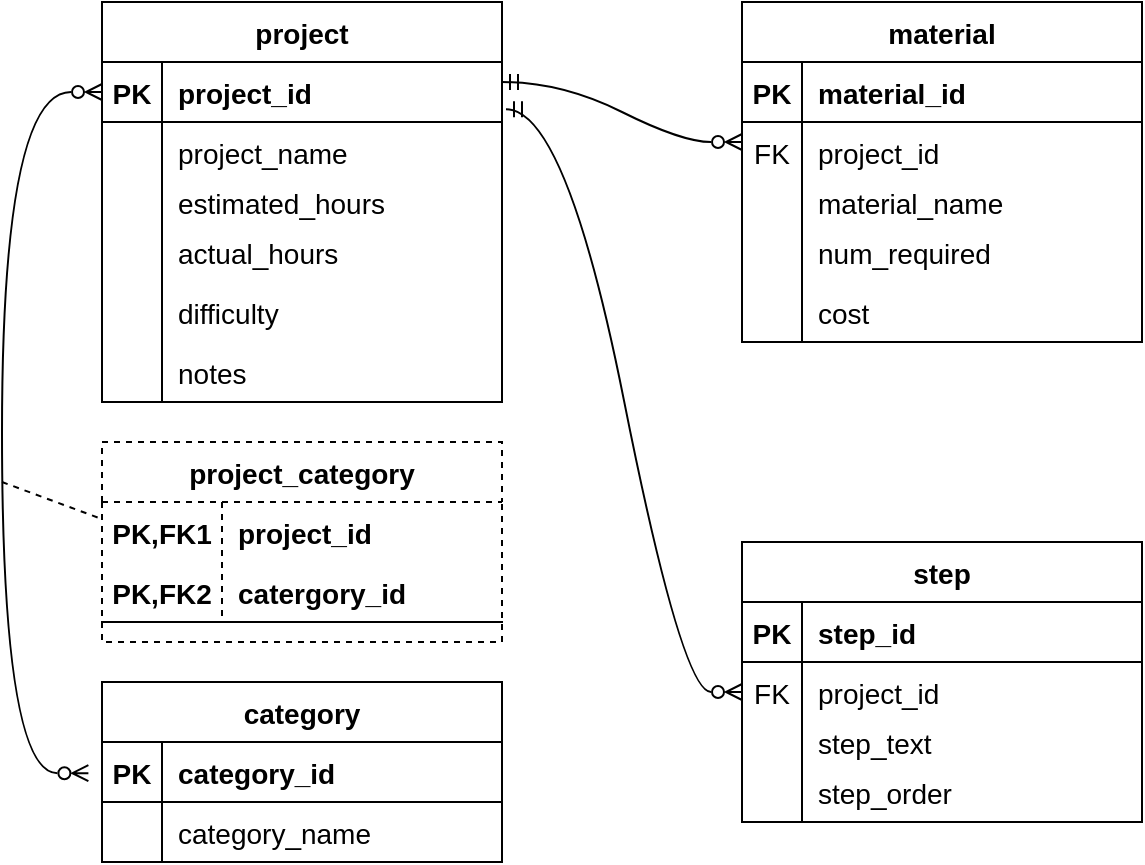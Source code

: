 <mxfile version="20.3.0" type="device"><diagram id="_JA_2wDfIYcb8WOffOJJ" name="Page-1"><mxGraphModel dx="1038" dy="641" grid="0" gridSize="10" guides="1" tooltips="1" connect="1" arrows="1" fold="1" page="1" pageScale="1" pageWidth="850" pageHeight="1100" math="0" shadow="0"><root><mxCell id="0"/><mxCell id="1" parent="0"/><mxCell id="-oIGdJ-qv3aXoU3KSJEc-1" value="project" style="shape=table;startSize=30;container=1;collapsible=1;childLayout=tableLayout;fixedRows=1;rowLines=0;fontStyle=1;align=center;resizeLast=1;fontSize=14;" parent="1" vertex="1"><mxGeometry x="80" y="40" width="200" height="200" as="geometry"/></mxCell><mxCell id="-oIGdJ-qv3aXoU3KSJEc-2" value="" style="shape=tableRow;horizontal=0;startSize=0;swimlaneHead=0;swimlaneBody=0;fillColor=none;collapsible=0;dropTarget=0;points=[[0,0.5],[1,0.5]];portConstraint=eastwest;top=0;left=0;right=0;bottom=1;fontSize=14;" parent="-oIGdJ-qv3aXoU3KSJEc-1" vertex="1"><mxGeometry y="30" width="200" height="30" as="geometry"/></mxCell><mxCell id="-oIGdJ-qv3aXoU3KSJEc-3" value="PK" style="shape=partialRectangle;connectable=0;fillColor=none;top=0;left=0;bottom=0;right=0;fontStyle=1;overflow=hidden;fontSize=14;" parent="-oIGdJ-qv3aXoU3KSJEc-2" vertex="1"><mxGeometry width="30" height="30" as="geometry"><mxRectangle width="30" height="30" as="alternateBounds"/></mxGeometry></mxCell><mxCell id="-oIGdJ-qv3aXoU3KSJEc-4" value="project_id" style="shape=partialRectangle;connectable=0;fillColor=none;top=0;left=0;bottom=0;right=0;align=left;spacingLeft=6;fontStyle=1;overflow=hidden;fontSize=14;" parent="-oIGdJ-qv3aXoU3KSJEc-2" vertex="1"><mxGeometry x="30" width="170" height="30" as="geometry"><mxRectangle width="170" height="30" as="alternateBounds"/></mxGeometry></mxCell><mxCell id="-oIGdJ-qv3aXoU3KSJEc-5" value="" style="shape=tableRow;horizontal=0;startSize=0;swimlaneHead=0;swimlaneBody=0;fillColor=none;collapsible=0;dropTarget=0;points=[[0,0.5],[1,0.5]];portConstraint=eastwest;top=0;left=0;right=0;bottom=0;fontSize=14;" parent="-oIGdJ-qv3aXoU3KSJEc-1" vertex="1"><mxGeometry y="60" width="200" height="30" as="geometry"/></mxCell><mxCell id="-oIGdJ-qv3aXoU3KSJEc-6" value="" style="shape=partialRectangle;connectable=0;fillColor=none;top=0;left=0;bottom=0;right=0;editable=1;overflow=hidden;fontSize=14;" parent="-oIGdJ-qv3aXoU3KSJEc-5" vertex="1"><mxGeometry width="30" height="30" as="geometry"><mxRectangle width="30" height="30" as="alternateBounds"/></mxGeometry></mxCell><mxCell id="-oIGdJ-qv3aXoU3KSJEc-7" value="project_name" style="shape=partialRectangle;connectable=0;fillColor=none;top=0;left=0;bottom=0;right=0;align=left;spacingLeft=6;overflow=hidden;fontSize=14;" parent="-oIGdJ-qv3aXoU3KSJEc-5" vertex="1"><mxGeometry x="30" width="170" height="30" as="geometry"><mxRectangle width="170" height="30" as="alternateBounds"/></mxGeometry></mxCell><mxCell id="-oIGdJ-qv3aXoU3KSJEc-8" value="" style="shape=tableRow;horizontal=0;startSize=0;swimlaneHead=0;swimlaneBody=0;fillColor=none;collapsible=0;dropTarget=0;points=[[0,0.5],[1,0.5]];portConstraint=eastwest;top=0;left=0;right=0;bottom=0;fontSize=14;" parent="-oIGdJ-qv3aXoU3KSJEc-1" vertex="1"><mxGeometry y="90" width="200" height="20" as="geometry"/></mxCell><mxCell id="-oIGdJ-qv3aXoU3KSJEc-9" value="" style="shape=partialRectangle;connectable=0;fillColor=none;top=0;left=0;bottom=0;right=0;editable=1;overflow=hidden;fontSize=14;" parent="-oIGdJ-qv3aXoU3KSJEc-8" vertex="1"><mxGeometry width="30" height="20" as="geometry"><mxRectangle width="30" height="20" as="alternateBounds"/></mxGeometry></mxCell><mxCell id="-oIGdJ-qv3aXoU3KSJEc-10" value="estimated_hours" style="shape=partialRectangle;connectable=0;fillColor=none;top=0;left=0;bottom=0;right=0;align=left;spacingLeft=6;overflow=hidden;fontSize=14;" parent="-oIGdJ-qv3aXoU3KSJEc-8" vertex="1"><mxGeometry x="30" width="170" height="20" as="geometry"><mxRectangle width="170" height="20" as="alternateBounds"/></mxGeometry></mxCell><mxCell id="-oIGdJ-qv3aXoU3KSJEc-11" value="" style="shape=tableRow;horizontal=0;startSize=0;swimlaneHead=0;swimlaneBody=0;fillColor=none;collapsible=0;dropTarget=0;points=[[0,0.5],[1,0.5]];portConstraint=eastwest;top=0;left=0;right=0;bottom=0;fontSize=14;" parent="-oIGdJ-qv3aXoU3KSJEc-1" vertex="1"><mxGeometry y="110" width="200" height="30" as="geometry"/></mxCell><mxCell id="-oIGdJ-qv3aXoU3KSJEc-12" value="" style="shape=partialRectangle;connectable=0;fillColor=none;top=0;left=0;bottom=0;right=0;editable=1;overflow=hidden;fontSize=14;" parent="-oIGdJ-qv3aXoU3KSJEc-11" vertex="1"><mxGeometry width="30" height="30" as="geometry"><mxRectangle width="30" height="30" as="alternateBounds"/></mxGeometry></mxCell><mxCell id="-oIGdJ-qv3aXoU3KSJEc-13" value="actual_hours" style="shape=partialRectangle;connectable=0;fillColor=none;top=0;left=0;bottom=0;right=0;align=left;spacingLeft=6;overflow=hidden;fontSize=14;" parent="-oIGdJ-qv3aXoU3KSJEc-11" vertex="1"><mxGeometry x="30" width="170" height="30" as="geometry"><mxRectangle width="170" height="30" as="alternateBounds"/></mxGeometry></mxCell><mxCell id="-oIGdJ-qv3aXoU3KSJEc-14" style="shape=tableRow;horizontal=0;startSize=0;swimlaneHead=0;swimlaneBody=0;fillColor=none;collapsible=0;dropTarget=0;points=[[0,0.5],[1,0.5]];portConstraint=eastwest;top=0;left=0;right=0;bottom=0;fontSize=14;" parent="-oIGdJ-qv3aXoU3KSJEc-1" vertex="1"><mxGeometry y="140" width="200" height="30" as="geometry"/></mxCell><mxCell id="-oIGdJ-qv3aXoU3KSJEc-15" style="shape=partialRectangle;connectable=0;fillColor=none;top=0;left=0;bottom=0;right=0;editable=1;overflow=hidden;fontSize=14;" parent="-oIGdJ-qv3aXoU3KSJEc-14" vertex="1"><mxGeometry width="30" height="30" as="geometry"><mxRectangle width="30" height="30" as="alternateBounds"/></mxGeometry></mxCell><mxCell id="-oIGdJ-qv3aXoU3KSJEc-16" value="difficulty" style="shape=partialRectangle;connectable=0;fillColor=none;top=0;left=0;bottom=0;right=0;align=left;spacingLeft=6;overflow=hidden;fontSize=14;" parent="-oIGdJ-qv3aXoU3KSJEc-14" vertex="1"><mxGeometry x="30" width="170" height="30" as="geometry"><mxRectangle width="170" height="30" as="alternateBounds"/></mxGeometry></mxCell><mxCell id="-oIGdJ-qv3aXoU3KSJEc-17" style="shape=tableRow;horizontal=0;startSize=0;swimlaneHead=0;swimlaneBody=0;fillColor=none;collapsible=0;dropTarget=0;points=[[0,0.5],[1,0.5]];portConstraint=eastwest;top=0;left=0;right=0;bottom=0;fontSize=14;" parent="-oIGdJ-qv3aXoU3KSJEc-1" vertex="1"><mxGeometry y="170" width="200" height="30" as="geometry"/></mxCell><mxCell id="-oIGdJ-qv3aXoU3KSJEc-18" style="shape=partialRectangle;connectable=0;fillColor=none;top=0;left=0;bottom=0;right=0;editable=1;overflow=hidden;fontSize=14;" parent="-oIGdJ-qv3aXoU3KSJEc-17" vertex="1"><mxGeometry width="30" height="30" as="geometry"><mxRectangle width="30" height="30" as="alternateBounds"/></mxGeometry></mxCell><mxCell id="-oIGdJ-qv3aXoU3KSJEc-19" value="notes" style="shape=partialRectangle;connectable=0;fillColor=none;top=0;left=0;bottom=0;right=0;align=left;spacingLeft=6;overflow=hidden;fontSize=14;" parent="-oIGdJ-qv3aXoU3KSJEc-17" vertex="1"><mxGeometry x="30" width="170" height="30" as="geometry"><mxRectangle width="170" height="30" as="alternateBounds"/></mxGeometry></mxCell><mxCell id="-oIGdJ-qv3aXoU3KSJEc-33" value="material" style="shape=table;startSize=30;container=1;collapsible=1;childLayout=tableLayout;fixedRows=1;rowLines=0;fontStyle=1;align=center;resizeLast=1;fontSize=14;" parent="1" vertex="1"><mxGeometry x="400" y="40" width="200" height="170" as="geometry"/></mxCell><mxCell id="-oIGdJ-qv3aXoU3KSJEc-34" value="" style="shape=tableRow;horizontal=0;startSize=0;swimlaneHead=0;swimlaneBody=0;fillColor=none;collapsible=0;dropTarget=0;points=[[0,0.5],[1,0.5]];portConstraint=eastwest;top=0;left=0;right=0;bottom=1;fontSize=14;" parent="-oIGdJ-qv3aXoU3KSJEc-33" vertex="1"><mxGeometry y="30" width="200" height="30" as="geometry"/></mxCell><mxCell id="-oIGdJ-qv3aXoU3KSJEc-35" value="PK" style="shape=partialRectangle;connectable=0;fillColor=none;top=0;left=0;bottom=0;right=0;fontStyle=1;overflow=hidden;fontSize=14;" parent="-oIGdJ-qv3aXoU3KSJEc-34" vertex="1"><mxGeometry width="30" height="30" as="geometry"><mxRectangle width="30" height="30" as="alternateBounds"/></mxGeometry></mxCell><mxCell id="-oIGdJ-qv3aXoU3KSJEc-36" value="material_id" style="shape=partialRectangle;connectable=0;fillColor=none;top=0;left=0;bottom=0;right=0;align=left;spacingLeft=6;fontStyle=1;overflow=hidden;fontSize=14;" parent="-oIGdJ-qv3aXoU3KSJEc-34" vertex="1"><mxGeometry x="30" width="170" height="30" as="geometry"><mxRectangle width="170" height="30" as="alternateBounds"/></mxGeometry></mxCell><mxCell id="-oIGdJ-qv3aXoU3KSJEc-37" value="" style="shape=tableRow;horizontal=0;startSize=0;swimlaneHead=0;swimlaneBody=0;fillColor=none;collapsible=0;dropTarget=0;points=[[0,0.5],[1,0.5]];portConstraint=eastwest;top=0;left=0;right=0;bottom=0;fontSize=14;" parent="-oIGdJ-qv3aXoU3KSJEc-33" vertex="1"><mxGeometry y="60" width="200" height="30" as="geometry"/></mxCell><mxCell id="-oIGdJ-qv3aXoU3KSJEc-38" value="FK" style="shape=partialRectangle;connectable=0;fillColor=none;top=0;left=0;bottom=0;right=0;editable=1;overflow=hidden;fontStyle=0;fontSize=14;" parent="-oIGdJ-qv3aXoU3KSJEc-37" vertex="1"><mxGeometry width="30" height="30" as="geometry"><mxRectangle width="30" height="30" as="alternateBounds"/></mxGeometry></mxCell><mxCell id="-oIGdJ-qv3aXoU3KSJEc-39" value="project_id" style="shape=partialRectangle;connectable=0;fillColor=none;top=0;left=0;bottom=0;right=0;align=left;spacingLeft=6;overflow=hidden;fontSize=14;fontStyle=0" parent="-oIGdJ-qv3aXoU3KSJEc-37" vertex="1"><mxGeometry x="30" width="170" height="30" as="geometry"><mxRectangle width="170" height="30" as="alternateBounds"/></mxGeometry></mxCell><mxCell id="-oIGdJ-qv3aXoU3KSJEc-40" value="" style="shape=tableRow;horizontal=0;startSize=0;swimlaneHead=0;swimlaneBody=0;fillColor=none;collapsible=0;dropTarget=0;points=[[0,0.5],[1,0.5]];portConstraint=eastwest;top=0;left=0;right=0;bottom=0;fontSize=14;" parent="-oIGdJ-qv3aXoU3KSJEc-33" vertex="1"><mxGeometry y="90" width="200" height="20" as="geometry"/></mxCell><mxCell id="-oIGdJ-qv3aXoU3KSJEc-41" value="" style="shape=partialRectangle;connectable=0;fillColor=none;top=0;left=0;bottom=0;right=0;editable=1;overflow=hidden;fontSize=14;" parent="-oIGdJ-qv3aXoU3KSJEc-40" vertex="1"><mxGeometry width="30" height="20" as="geometry"><mxRectangle width="30" height="20" as="alternateBounds"/></mxGeometry></mxCell><mxCell id="-oIGdJ-qv3aXoU3KSJEc-42" value="material_name" style="shape=partialRectangle;connectable=0;fillColor=none;top=0;left=0;bottom=0;right=0;align=left;spacingLeft=6;overflow=hidden;fontSize=14;" parent="-oIGdJ-qv3aXoU3KSJEc-40" vertex="1"><mxGeometry x="30" width="170" height="20" as="geometry"><mxRectangle width="170" height="20" as="alternateBounds"/></mxGeometry></mxCell><mxCell id="-oIGdJ-qv3aXoU3KSJEc-43" value="" style="shape=tableRow;horizontal=0;startSize=0;swimlaneHead=0;swimlaneBody=0;fillColor=none;collapsible=0;dropTarget=0;points=[[0,0.5],[1,0.5]];portConstraint=eastwest;top=0;left=0;right=0;bottom=0;fontSize=14;" parent="-oIGdJ-qv3aXoU3KSJEc-33" vertex="1"><mxGeometry y="110" width="200" height="30" as="geometry"/></mxCell><mxCell id="-oIGdJ-qv3aXoU3KSJEc-44" value="" style="shape=partialRectangle;connectable=0;fillColor=none;top=0;left=0;bottom=0;right=0;editable=1;overflow=hidden;fontSize=14;" parent="-oIGdJ-qv3aXoU3KSJEc-43" vertex="1"><mxGeometry width="30" height="30" as="geometry"><mxRectangle width="30" height="30" as="alternateBounds"/></mxGeometry></mxCell><mxCell id="-oIGdJ-qv3aXoU3KSJEc-45" value="num_required" style="shape=partialRectangle;connectable=0;fillColor=none;top=0;left=0;bottom=0;right=0;align=left;spacingLeft=6;overflow=hidden;fontSize=14;" parent="-oIGdJ-qv3aXoU3KSJEc-43" vertex="1"><mxGeometry x="30" width="170" height="30" as="geometry"><mxRectangle width="170" height="30" as="alternateBounds"/></mxGeometry></mxCell><mxCell id="-oIGdJ-qv3aXoU3KSJEc-46" style="shape=tableRow;horizontal=0;startSize=0;swimlaneHead=0;swimlaneBody=0;fillColor=none;collapsible=0;dropTarget=0;points=[[0,0.5],[1,0.5]];portConstraint=eastwest;top=0;left=0;right=0;bottom=0;fontSize=14;" parent="-oIGdJ-qv3aXoU3KSJEc-33" vertex="1"><mxGeometry y="140" width="200" height="30" as="geometry"/></mxCell><mxCell id="-oIGdJ-qv3aXoU3KSJEc-47" style="shape=partialRectangle;connectable=0;fillColor=none;top=0;left=0;bottom=0;right=0;editable=1;overflow=hidden;fontSize=14;" parent="-oIGdJ-qv3aXoU3KSJEc-46" vertex="1"><mxGeometry width="30" height="30" as="geometry"><mxRectangle width="30" height="30" as="alternateBounds"/></mxGeometry></mxCell><mxCell id="-oIGdJ-qv3aXoU3KSJEc-48" value="cost" style="shape=partialRectangle;connectable=0;fillColor=none;top=0;left=0;bottom=0;right=0;align=left;spacingLeft=6;overflow=hidden;fontSize=14;" parent="-oIGdJ-qv3aXoU3KSJEc-46" vertex="1"><mxGeometry x="30" width="170" height="30" as="geometry"><mxRectangle width="170" height="30" as="alternateBounds"/></mxGeometry></mxCell><mxCell id="-oIGdJ-qv3aXoU3KSJEc-52" value="step" style="shape=table;startSize=30;container=1;collapsible=1;childLayout=tableLayout;fixedRows=1;rowLines=0;fontStyle=1;align=center;resizeLast=1;fontSize=14;" parent="1" vertex="1"><mxGeometry x="400" y="310" width="200" height="140" as="geometry"/></mxCell><mxCell id="-oIGdJ-qv3aXoU3KSJEc-53" value="" style="shape=tableRow;horizontal=0;startSize=0;swimlaneHead=0;swimlaneBody=0;fillColor=none;collapsible=0;dropTarget=0;points=[[0,0.5],[1,0.5]];portConstraint=eastwest;top=0;left=0;right=0;bottom=1;fontSize=14;" parent="-oIGdJ-qv3aXoU3KSJEc-52" vertex="1"><mxGeometry y="30" width="200" height="30" as="geometry"/></mxCell><mxCell id="-oIGdJ-qv3aXoU3KSJEc-54" value="PK" style="shape=partialRectangle;connectable=0;fillColor=none;top=0;left=0;bottom=0;right=0;fontStyle=1;overflow=hidden;fontSize=14;" parent="-oIGdJ-qv3aXoU3KSJEc-53" vertex="1"><mxGeometry width="30" height="30" as="geometry"><mxRectangle width="30" height="30" as="alternateBounds"/></mxGeometry></mxCell><mxCell id="-oIGdJ-qv3aXoU3KSJEc-55" value="step_id" style="shape=partialRectangle;connectable=0;fillColor=none;top=0;left=0;bottom=0;right=0;align=left;spacingLeft=6;fontStyle=1;overflow=hidden;fontSize=14;" parent="-oIGdJ-qv3aXoU3KSJEc-53" vertex="1"><mxGeometry x="30" width="170" height="30" as="geometry"><mxRectangle width="170" height="30" as="alternateBounds"/></mxGeometry></mxCell><mxCell id="-oIGdJ-qv3aXoU3KSJEc-56" value="" style="shape=tableRow;horizontal=0;startSize=0;swimlaneHead=0;swimlaneBody=0;fillColor=none;collapsible=0;dropTarget=0;points=[[0,0.5],[1,0.5]];portConstraint=eastwest;top=0;left=0;right=0;bottom=0;fontSize=14;" parent="-oIGdJ-qv3aXoU3KSJEc-52" vertex="1"><mxGeometry y="60" width="200" height="30" as="geometry"/></mxCell><mxCell id="-oIGdJ-qv3aXoU3KSJEc-57" value="FK" style="shape=partialRectangle;connectable=0;fillColor=none;top=0;left=0;bottom=0;right=0;editable=1;overflow=hidden;fontStyle=0;fontSize=14;" parent="-oIGdJ-qv3aXoU3KSJEc-56" vertex="1"><mxGeometry width="30" height="30" as="geometry"><mxRectangle width="30" height="30" as="alternateBounds"/></mxGeometry></mxCell><mxCell id="-oIGdJ-qv3aXoU3KSJEc-58" value="project_id" style="shape=partialRectangle;connectable=0;fillColor=none;top=0;left=0;bottom=0;right=0;align=left;spacingLeft=6;overflow=hidden;fontSize=14;fontStyle=0" parent="-oIGdJ-qv3aXoU3KSJEc-56" vertex="1"><mxGeometry x="30" width="170" height="30" as="geometry"><mxRectangle width="170" height="30" as="alternateBounds"/></mxGeometry></mxCell><mxCell id="-oIGdJ-qv3aXoU3KSJEc-59" value="" style="shape=tableRow;horizontal=0;startSize=0;swimlaneHead=0;swimlaneBody=0;fillColor=none;collapsible=0;dropTarget=0;points=[[0,0.5],[1,0.5]];portConstraint=eastwest;top=0;left=0;right=0;bottom=0;fontSize=14;" parent="-oIGdJ-qv3aXoU3KSJEc-52" vertex="1"><mxGeometry y="90" width="200" height="20" as="geometry"/></mxCell><mxCell id="-oIGdJ-qv3aXoU3KSJEc-60" value="" style="shape=partialRectangle;connectable=0;fillColor=none;top=0;left=0;bottom=0;right=0;editable=1;overflow=hidden;fontSize=14;" parent="-oIGdJ-qv3aXoU3KSJEc-59" vertex="1"><mxGeometry width="30" height="20" as="geometry"><mxRectangle width="30" height="20" as="alternateBounds"/></mxGeometry></mxCell><mxCell id="-oIGdJ-qv3aXoU3KSJEc-61" value="step_text" style="shape=partialRectangle;connectable=0;fillColor=none;top=0;left=0;bottom=0;right=0;align=left;spacingLeft=6;overflow=hidden;fontSize=14;" parent="-oIGdJ-qv3aXoU3KSJEc-59" vertex="1"><mxGeometry x="30" width="170" height="20" as="geometry"><mxRectangle width="170" height="20" as="alternateBounds"/></mxGeometry></mxCell><mxCell id="-oIGdJ-qv3aXoU3KSJEc-62" value="" style="shape=tableRow;horizontal=0;startSize=0;swimlaneHead=0;swimlaneBody=0;fillColor=none;collapsible=0;dropTarget=0;points=[[0,0.5],[1,0.5]];portConstraint=eastwest;top=0;left=0;right=0;bottom=0;fontSize=14;" parent="-oIGdJ-qv3aXoU3KSJEc-52" vertex="1"><mxGeometry y="110" width="200" height="30" as="geometry"/></mxCell><mxCell id="-oIGdJ-qv3aXoU3KSJEc-63" value="" style="shape=partialRectangle;connectable=0;fillColor=none;top=0;left=0;bottom=0;right=0;editable=1;overflow=hidden;fontSize=14;" parent="-oIGdJ-qv3aXoU3KSJEc-62" vertex="1"><mxGeometry width="30" height="30" as="geometry"><mxRectangle width="30" height="30" as="alternateBounds"/></mxGeometry></mxCell><mxCell id="-oIGdJ-qv3aXoU3KSJEc-64" value="step_order" style="shape=partialRectangle;connectable=0;fillColor=none;top=0;left=0;bottom=0;right=0;align=left;spacingLeft=6;overflow=hidden;fontSize=14;" parent="-oIGdJ-qv3aXoU3KSJEc-62" vertex="1"><mxGeometry x="30" width="170" height="30" as="geometry"><mxRectangle width="170" height="30" as="alternateBounds"/></mxGeometry></mxCell><mxCell id="-oIGdJ-qv3aXoU3KSJEc-71" value="category" style="shape=table;startSize=30;container=1;collapsible=1;childLayout=tableLayout;fixedRows=1;rowLines=0;fontStyle=1;align=center;resizeLast=1;fontSize=14;" parent="1" vertex="1"><mxGeometry x="80" y="380" width="200" height="90" as="geometry"/></mxCell><mxCell id="-oIGdJ-qv3aXoU3KSJEc-72" value="" style="shape=tableRow;horizontal=0;startSize=0;swimlaneHead=0;swimlaneBody=0;fillColor=none;collapsible=0;dropTarget=0;points=[[0,0.5],[1,0.5]];portConstraint=eastwest;top=0;left=0;right=0;bottom=1;fontSize=14;" parent="-oIGdJ-qv3aXoU3KSJEc-71" vertex="1"><mxGeometry y="30" width="200" height="30" as="geometry"/></mxCell><mxCell id="-oIGdJ-qv3aXoU3KSJEc-73" value="PK" style="shape=partialRectangle;connectable=0;fillColor=none;top=0;left=0;bottom=0;right=0;fontStyle=1;overflow=hidden;fontSize=14;" parent="-oIGdJ-qv3aXoU3KSJEc-72" vertex="1"><mxGeometry width="30" height="30" as="geometry"><mxRectangle width="30" height="30" as="alternateBounds"/></mxGeometry></mxCell><mxCell id="-oIGdJ-qv3aXoU3KSJEc-74" value="category_id" style="shape=partialRectangle;connectable=0;fillColor=none;top=0;left=0;bottom=0;right=0;align=left;spacingLeft=6;fontStyle=1;overflow=hidden;fontSize=14;" parent="-oIGdJ-qv3aXoU3KSJEc-72" vertex="1"><mxGeometry x="30" width="170" height="30" as="geometry"><mxRectangle width="170" height="30" as="alternateBounds"/></mxGeometry></mxCell><mxCell id="-oIGdJ-qv3aXoU3KSJEc-75" value="" style="shape=tableRow;horizontal=0;startSize=0;swimlaneHead=0;swimlaneBody=0;fillColor=none;collapsible=0;dropTarget=0;points=[[0,0.5],[1,0.5]];portConstraint=eastwest;top=0;left=0;right=0;bottom=0;fontSize=14;" parent="-oIGdJ-qv3aXoU3KSJEc-71" vertex="1"><mxGeometry y="60" width="200" height="30" as="geometry"/></mxCell><mxCell id="-oIGdJ-qv3aXoU3KSJEc-76" value="" style="shape=partialRectangle;connectable=0;fillColor=none;top=0;left=0;bottom=0;right=0;editable=1;overflow=hidden;fontStyle=1;fontSize=14;" parent="-oIGdJ-qv3aXoU3KSJEc-75" vertex="1"><mxGeometry width="30" height="30" as="geometry"><mxRectangle width="30" height="30" as="alternateBounds"/></mxGeometry></mxCell><mxCell id="-oIGdJ-qv3aXoU3KSJEc-77" value="category_name" style="shape=partialRectangle;connectable=0;fillColor=none;top=0;left=0;bottom=0;right=0;align=left;spacingLeft=6;overflow=hidden;fontSize=14;" parent="-oIGdJ-qv3aXoU3KSJEc-75" vertex="1"><mxGeometry x="30" width="170" height="30" as="geometry"><mxRectangle width="170" height="30" as="alternateBounds"/></mxGeometry></mxCell><mxCell id="-oIGdJ-qv3aXoU3KSJEc-91" value="project_category" style="shape=table;startSize=30;container=1;collapsible=1;childLayout=tableLayout;fixedRows=1;rowLines=0;fontStyle=1;align=center;resizeLast=1;fontSize=14;dashed=1;" parent="1" vertex="1"><mxGeometry x="80" y="260" width="200" height="100" as="geometry"/></mxCell><mxCell id="-oIGdJ-qv3aXoU3KSJEc-92" value="" style="shape=tableRow;horizontal=0;startSize=0;swimlaneHead=0;swimlaneBody=0;fillColor=none;collapsible=0;dropTarget=0;points=[[0,0.5],[1,0.5]];portConstraint=eastwest;top=0;left=0;right=0;bottom=0;fontSize=14;" parent="-oIGdJ-qv3aXoU3KSJEc-91" vertex="1"><mxGeometry y="30" width="200" height="30" as="geometry"/></mxCell><mxCell id="-oIGdJ-qv3aXoU3KSJEc-93" value="PK,FK1" style="shape=partialRectangle;connectable=0;fillColor=none;top=0;left=0;bottom=0;right=0;fontStyle=1;overflow=hidden;fontSize=14;" parent="-oIGdJ-qv3aXoU3KSJEc-92" vertex="1"><mxGeometry width="60" height="30" as="geometry"><mxRectangle width="60" height="30" as="alternateBounds"/></mxGeometry></mxCell><mxCell id="-oIGdJ-qv3aXoU3KSJEc-94" value="project_id" style="shape=partialRectangle;connectable=0;fillColor=none;top=0;left=0;bottom=0;right=0;align=left;spacingLeft=6;fontStyle=1;overflow=hidden;fontSize=14;" parent="-oIGdJ-qv3aXoU3KSJEc-92" vertex="1"><mxGeometry x="60" width="140" height="30" as="geometry"><mxRectangle width="140" height="30" as="alternateBounds"/></mxGeometry></mxCell><mxCell id="-oIGdJ-qv3aXoU3KSJEc-95" value="" style="shape=tableRow;horizontal=0;startSize=0;swimlaneHead=0;swimlaneBody=0;fillColor=none;collapsible=0;dropTarget=0;points=[[0,0.5],[1,0.5]];portConstraint=eastwest;top=0;left=0;right=0;bottom=1;fontSize=14;" parent="-oIGdJ-qv3aXoU3KSJEc-91" vertex="1"><mxGeometry y="60" width="200" height="30" as="geometry"/></mxCell><mxCell id="-oIGdJ-qv3aXoU3KSJEc-96" value="PK,FK2" style="shape=partialRectangle;connectable=0;fillColor=none;top=0;left=0;bottom=0;right=0;fontStyle=1;overflow=hidden;fontSize=14;" parent="-oIGdJ-qv3aXoU3KSJEc-95" vertex="1"><mxGeometry width="60" height="30" as="geometry"><mxRectangle width="60" height="30" as="alternateBounds"/></mxGeometry></mxCell><mxCell id="-oIGdJ-qv3aXoU3KSJEc-97" value="catergory_id" style="shape=partialRectangle;connectable=0;fillColor=none;top=0;left=0;bottom=0;right=0;align=left;spacingLeft=6;fontStyle=1;overflow=hidden;fontSize=14;" parent="-oIGdJ-qv3aXoU3KSJEc-95" vertex="1"><mxGeometry x="60" width="140" height="30" as="geometry"><mxRectangle width="140" height="30" as="alternateBounds"/></mxGeometry></mxCell><mxCell id="-oIGdJ-qv3aXoU3KSJEc-104" value="" style="fontSize=12;html=1;endArrow=ERzeroToMany;endFill=0;rounded=0;startArrow=ERzeroToMany;startFill=0;exitX=-0.034;exitY=0.52;exitDx=0;exitDy=0;exitPerimeter=0;entryX=0;entryY=0.5;entryDx=0;entryDy=0;edgeStyle=orthogonalEdgeStyle;curved=1;" parent="1" source="-oIGdJ-qv3aXoU3KSJEc-72" target="-oIGdJ-qv3aXoU3KSJEc-2" edge="1"><mxGeometry width="100" height="100" relative="1" as="geometry"><mxPoint x="60" y="420" as="sourcePoint"/><mxPoint x="70" y="90" as="targetPoint"/><Array as="points"><mxPoint x="30" y="426"/><mxPoint x="30" y="85"/></Array></mxGeometry></mxCell><mxCell id="-oIGdJ-qv3aXoU3KSJEc-105" value="" style="endArrow=none;html=1;rounded=0;fontSize=14;dashed=1;entryX=-0.002;entryY=0.28;entryDx=0;entryDy=0;entryPerimeter=0;" parent="1" target="-oIGdJ-qv3aXoU3KSJEc-92" edge="1"><mxGeometry relative="1" as="geometry"><mxPoint x="30" y="280" as="sourcePoint"/><mxPoint x="210" y="250" as="targetPoint"/></mxGeometry></mxCell><mxCell id="8RiDOgR3JZSUmQs1IAUJ-1" value="" style="edgeStyle=entityRelationEdgeStyle;fontSize=12;html=1;endArrow=ERzeroToMany;startArrow=ERmandOne;rounded=0;curved=1;endFill=0;" edge="1" parent="1"><mxGeometry width="100" height="100" relative="1" as="geometry"><mxPoint x="280" y="80" as="sourcePoint"/><mxPoint x="400" y="110" as="targetPoint"/></mxGeometry></mxCell><mxCell id="8RiDOgR3JZSUmQs1IAUJ-4" value="" style="edgeStyle=entityRelationEdgeStyle;fontSize=12;html=1;endArrow=ERzeroToMany;startArrow=ERmandOne;rounded=0;curved=1;exitX=1.01;exitY=-0.213;exitDx=0;exitDy=0;entryX=0;entryY=0.5;entryDx=0;entryDy=0;exitPerimeter=0;endFill=0;startFill=0;" edge="1" parent="1" source="-oIGdJ-qv3aXoU3KSJEc-5" target="-oIGdJ-qv3aXoU3KSJEc-56"><mxGeometry width="100" height="100" relative="1" as="geometry"><mxPoint x="290" y="260" as="sourcePoint"/><mxPoint x="410" y="285" as="targetPoint"/></mxGeometry></mxCell></root></mxGraphModel></diagram></mxfile>